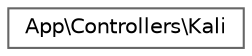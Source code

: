 digraph "Graphical Class Hierarchy"
{
 // LATEX_PDF_SIZE
  bgcolor="transparent";
  edge [fontname=Helvetica,fontsize=10,labelfontname=Helvetica,labelfontsize=10];
  node [fontname=Helvetica,fontsize=10,shape=box,height=0.2,width=0.4];
  rankdir="LR";
  Node0 [id="Node000000",label="App\\Controllers\\Kali",height=0.2,width=0.4,color="grey40", fillcolor="white", style="filled",URL="$classApp_1_1Controllers_1_1Kali.html",tooltip=" "];
}
